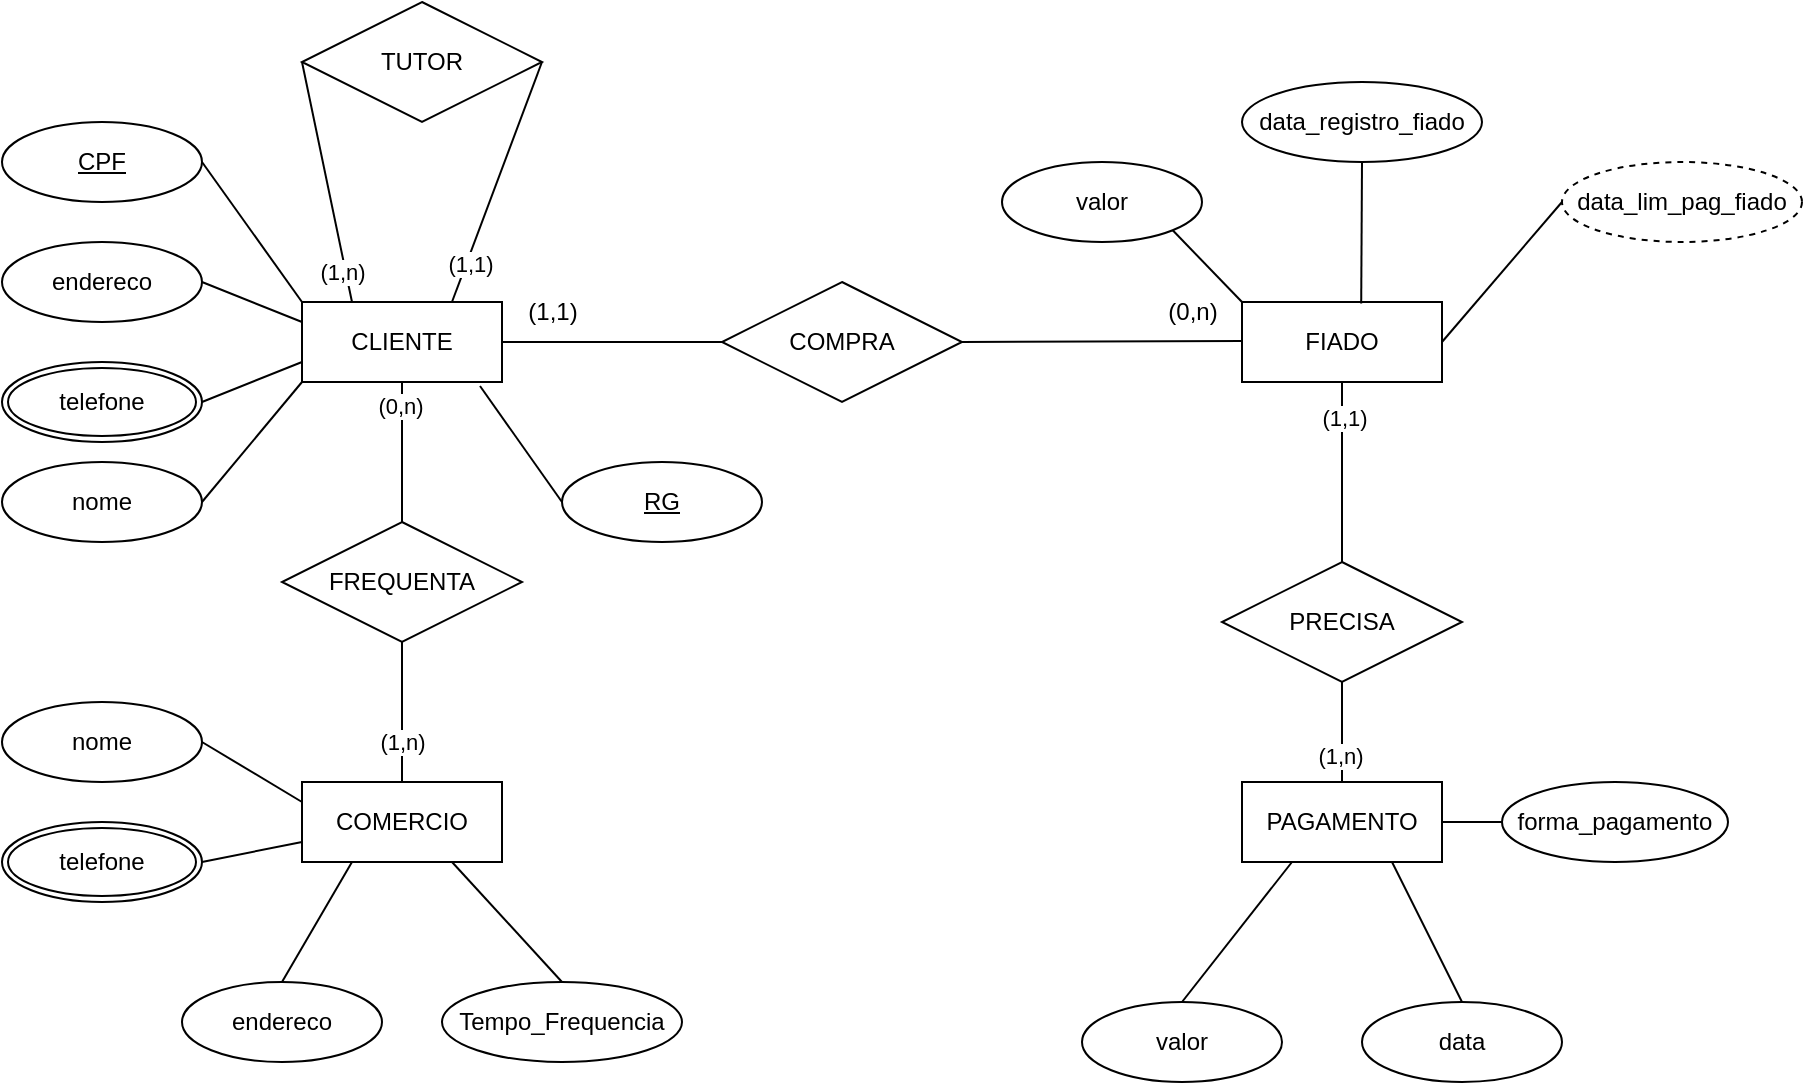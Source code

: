 <mxfile version="24.8.2" pages="2">
  <diagram name="Página-1" id="H_x78cTaKkCNTLGxYcIq">
    <mxGraphModel dx="2363" dy="901" grid="1" gridSize="10" guides="1" tooltips="1" connect="1" arrows="1" fold="1" page="1" pageScale="1" pageWidth="827" pageHeight="1169" math="0" shadow="0">
      <root>
        <mxCell id="0" />
        <mxCell id="1" parent="0" />
        <mxCell id="re6g2CSV4sLyiPW2fMnI-4" value="COMPRA" style="shape=rhombus;perimeter=rhombusPerimeter;whiteSpace=wrap;html=1;align=center;" parent="1" vertex="1">
          <mxGeometry x="340" y="160" width="120" height="60" as="geometry" />
        </mxCell>
        <mxCell id="re6g2CSV4sLyiPW2fMnI-5" value="PRECISA" style="shape=rhombus;perimeter=rhombusPerimeter;whiteSpace=wrap;html=1;align=center;" parent="1" vertex="1">
          <mxGeometry x="590" y="300" width="120" height="60" as="geometry" />
        </mxCell>
        <mxCell id="re6g2CSV4sLyiPW2fMnI-6" value="" style="endArrow=none;html=1;rounded=0;entryX=0;entryY=0.5;entryDx=0;entryDy=0;" parent="1" source="re6g2CSV4sLyiPW2fMnI-42" target="re6g2CSV4sLyiPW2fMnI-4" edge="1">
          <mxGeometry relative="1" as="geometry">
            <mxPoint x="190" y="189.5" as="sourcePoint" />
            <mxPoint x="320" y="190" as="targetPoint" />
          </mxGeometry>
        </mxCell>
        <mxCell id="re6g2CSV4sLyiPW2fMnI-8" value="" style="endArrow=none;html=1;rounded=0;exitX=1;exitY=0.5;exitDx=0;exitDy=0;exitPerimeter=0;" parent="1" source="re6g2CSV4sLyiPW2fMnI-4" edge="1">
          <mxGeometry relative="1" as="geometry">
            <mxPoint x="460" y="160" as="sourcePoint" />
            <mxPoint x="600" y="189.5" as="targetPoint" />
          </mxGeometry>
        </mxCell>
        <mxCell id="re6g2CSV4sLyiPW2fMnI-14" value="" style="endArrow=none;html=1;rounded=0;exitX=0.5;exitY=0;exitDx=0;exitDy=0;entryX=0.5;entryY=1;entryDx=0;entryDy=0;" parent="1" source="re6g2CSV4sLyiPW2fMnI-45" target="re6g2CSV4sLyiPW2fMnI-5" edge="1">
          <mxGeometry relative="1" as="geometry">
            <mxPoint x="440" y="400" as="sourcePoint" />
            <mxPoint x="490" y="330" as="targetPoint" />
          </mxGeometry>
        </mxCell>
        <mxCell id="MlSWp7oJJgWvvj7VK_8G-17" value="(1,n)" style="edgeLabel;html=1;align=center;verticalAlign=middle;resizable=0;points=[];" parent="re6g2CSV4sLyiPW2fMnI-14" vertex="1" connectable="0">
          <mxGeometry x="-0.467" y="1" relative="1" as="geometry">
            <mxPoint as="offset" />
          </mxGeometry>
        </mxCell>
        <mxCell id="re6g2CSV4sLyiPW2fMnI-15" value="" style="endArrow=none;html=1;rounded=0;entryX=0.5;entryY=1;entryDx=0;entryDy=0;exitX=0.5;exitY=0;exitDx=0;exitDy=0;" parent="1" source="re6g2CSV4sLyiPW2fMnI-5" target="re6g2CSV4sLyiPW2fMnI-44" edge="1">
          <mxGeometry relative="1" as="geometry">
            <mxPoint x="650" y="290" as="sourcePoint" />
            <mxPoint x="600" y="220" as="targetPoint" />
            <Array as="points" />
          </mxGeometry>
        </mxCell>
        <mxCell id="MlSWp7oJJgWvvj7VK_8G-18" value="(1,1)" style="edgeLabel;html=1;align=center;verticalAlign=middle;resizable=0;points=[];" parent="re6g2CSV4sLyiPW2fMnI-15" vertex="1" connectable="0">
          <mxGeometry x="0.616" y="-1" relative="1" as="geometry">
            <mxPoint as="offset" />
          </mxGeometry>
        </mxCell>
        <mxCell id="re6g2CSV4sLyiPW2fMnI-40" value="valor" style="ellipse;whiteSpace=wrap;html=1;align=center;" parent="1" vertex="1">
          <mxGeometry x="480" y="100" width="100" height="40" as="geometry" />
        </mxCell>
        <mxCell id="re6g2CSV4sLyiPW2fMnI-44" value="FIADO" style="whiteSpace=wrap;html=1;align=center;" parent="1" vertex="1">
          <mxGeometry x="600" y="170" width="100" height="40" as="geometry" />
        </mxCell>
        <mxCell id="re6g2CSV4sLyiPW2fMnI-45" value="PAGAMENTO" style="whiteSpace=wrap;html=1;align=center;" parent="1" vertex="1">
          <mxGeometry x="600" y="410" width="100" height="40" as="geometry" />
        </mxCell>
        <mxCell id="re6g2CSV4sLyiPW2fMnI-47" value="" style="endArrow=none;html=1;rounded=0;entryX=0.5;entryY=0;entryDx=0;entryDy=0;exitX=0.25;exitY=1;exitDx=0;exitDy=0;" parent="1" source="re6g2CSV4sLyiPW2fMnI-45" target="BJYtXct5z4qsTIUded3n-11" edge="1">
          <mxGeometry relative="1" as="geometry">
            <mxPoint x="330" y="330" as="sourcePoint" />
            <mxPoint x="730" y="520" as="targetPoint" />
          </mxGeometry>
        </mxCell>
        <mxCell id="re6g2CSV4sLyiPW2fMnI-48" value="" style="endArrow=none;html=1;rounded=0;entryX=0.5;entryY=0;entryDx=0;entryDy=0;exitX=0.75;exitY=1;exitDx=0;exitDy=0;" parent="1" source="re6g2CSV4sLyiPW2fMnI-45" target="BJYtXct5z4qsTIUded3n-12" edge="1">
          <mxGeometry relative="1" as="geometry">
            <mxPoint x="840" y="460" as="sourcePoint" />
            <mxPoint x="877" y="520" as="targetPoint" />
          </mxGeometry>
        </mxCell>
        <mxCell id="re6g2CSV4sLyiPW2fMnI-52" value="data_registro_fiado" style="ellipse;whiteSpace=wrap;html=1;align=center;" parent="1" vertex="1">
          <mxGeometry x="600" y="60" width="120" height="40" as="geometry" />
        </mxCell>
        <mxCell id="re6g2CSV4sLyiPW2fMnI-53" value="data_lim_pag_fiado" style="ellipse;whiteSpace=wrap;html=1;align=center;dashed=1;" parent="1" vertex="1">
          <mxGeometry x="760" y="100" width="120" height="40" as="geometry" />
        </mxCell>
        <mxCell id="re6g2CSV4sLyiPW2fMnI-55" value="" style="endArrow=none;html=1;rounded=0;exitX=0;exitY=0;exitDx=0;exitDy=0;entryX=1;entryY=1;entryDx=0;entryDy=0;" parent="1" source="re6g2CSV4sLyiPW2fMnI-44" target="re6g2CSV4sLyiPW2fMnI-40" edge="1">
          <mxGeometry relative="1" as="geometry">
            <mxPoint x="330" y="330" as="sourcePoint" />
            <mxPoint x="560" y="130" as="targetPoint" />
          </mxGeometry>
        </mxCell>
        <mxCell id="re6g2CSV4sLyiPW2fMnI-56" value="" style="endArrow=none;html=1;rounded=0;exitX=0.5;exitY=1;exitDx=0;exitDy=0;entryX=0.596;entryY=0.02;entryDx=0;entryDy=0;entryPerimeter=0;" parent="1" source="re6g2CSV4sLyiPW2fMnI-52" target="re6g2CSV4sLyiPW2fMnI-44" edge="1">
          <mxGeometry relative="1" as="geometry">
            <mxPoint x="330" y="330" as="sourcePoint" />
            <mxPoint x="490" y="330" as="targetPoint" />
          </mxGeometry>
        </mxCell>
        <mxCell id="re6g2CSV4sLyiPW2fMnI-57" value="" style="endArrow=none;html=1;rounded=0;exitX=0;exitY=0.5;exitDx=0;exitDy=0;entryX=1;entryY=0.5;entryDx=0;entryDy=0;" parent="1" source="re6g2CSV4sLyiPW2fMnI-53" target="re6g2CSV4sLyiPW2fMnI-44" edge="1">
          <mxGeometry relative="1" as="geometry">
            <mxPoint x="330" y="330" as="sourcePoint" />
            <mxPoint x="490" y="330" as="targetPoint" />
          </mxGeometry>
        </mxCell>
        <mxCell id="re6g2CSV4sLyiPW2fMnI-59" value="(1,1)" style="text;html=1;align=center;verticalAlign=middle;resizable=0;points=[];autosize=1;strokeColor=none;fillColor=none;" parent="1" vertex="1">
          <mxGeometry x="230" y="160" width="50" height="30" as="geometry" />
        </mxCell>
        <mxCell id="re6g2CSV4sLyiPW2fMnI-64" value="(0&lt;span style=&quot;color: rgba(0, 0, 0, 0); font-family: monospace; font-size: 0px; text-align: start;&quot;&gt;%3CmxGraphModel%3E%3Croot%3E%3CmxCell%20id%3D%220%22%2F%3E%3CmxCell%20id%3D%221%22%20parent%3D%220%22%2F%3E%3CmxCell%20id%3D%222%22%20value%3D%22(1%2Cn)%22%20style%3D%22text%3Bhtml%3D1%3Balign%3Dcenter%3BverticalAlign%3Dmiddle%3Bresizable%3D0%3Bpoints%3D%5B%5D%3Bautosize%3D1%3BstrokeColor%3Dnone%3BfillColor%3Dnone%3B%22%20vertex%3D%221%22%20parent%3D%221%22%3E%3CmxGeometry%20x%3D%22480%22%20y%3D%22390%22%20width%3D%2250%22%20height%3D%2230%22%20as%3D%22geometry%22%2F%3E%3C%2FmxCell%3E%3C%2Froot%3E%3C%2FmxGraphModel%3E&lt;/span&gt;,n)" style="text;html=1;align=center;verticalAlign=middle;resizable=0;points=[];autosize=1;strokeColor=none;fillColor=none;" parent="1" vertex="1">
          <mxGeometry x="550" y="160" width="50" height="30" as="geometry" />
        </mxCell>
        <mxCell id="re6g2CSV4sLyiPW2fMnI-66" value="&lt;u&gt;CPF&lt;/u&gt;" style="ellipse;whiteSpace=wrap;html=1;align=center;" parent="1" vertex="1">
          <mxGeometry x="-20" y="80" width="100" height="40" as="geometry" />
        </mxCell>
        <mxCell id="re6g2CSV4sLyiPW2fMnI-70" value="telefone" style="ellipse;shape=doubleEllipse;margin=3;whiteSpace=wrap;html=1;align=center;direction=west;" parent="1" vertex="1">
          <mxGeometry x="-20" y="200" width="100" height="40" as="geometry" />
        </mxCell>
        <mxCell id="re6g2CSV4sLyiPW2fMnI-73" value="nome" style="ellipse;whiteSpace=wrap;html=1;align=center;" parent="1" vertex="1">
          <mxGeometry x="-20" y="250" width="100" height="40" as="geometry" />
        </mxCell>
        <mxCell id="re6g2CSV4sLyiPW2fMnI-79" value="" style="endArrow=none;html=1;rounded=0;exitX=0;exitY=0.25;exitDx=0;exitDy=0;entryX=1;entryY=0.5;entryDx=0;entryDy=0;" parent="1" source="re6g2CSV4sLyiPW2fMnI-42" target="LVOqA41U3VMJLAs9Qb7j-1" edge="1">
          <mxGeometry relative="1" as="geometry">
            <mxPoint x="330" y="330" as="sourcePoint" />
            <mxPoint x="230.12" y="128.351" as="targetPoint" />
          </mxGeometry>
        </mxCell>
        <mxCell id="re6g2CSV4sLyiPW2fMnI-82" value="" style="endArrow=none;html=1;rounded=0;exitX=0;exitY=0;exitDx=0;exitDy=0;entryX=1;entryY=0.5;entryDx=0;entryDy=0;" parent="1" source="re6g2CSV4sLyiPW2fMnI-42" target="re6g2CSV4sLyiPW2fMnI-66" edge="1">
          <mxGeometry relative="1" as="geometry">
            <mxPoint x="160" y="180" as="sourcePoint" />
            <mxPoint x="144" y="142" as="targetPoint" />
          </mxGeometry>
        </mxCell>
        <mxCell id="re6g2CSV4sLyiPW2fMnI-95" value="" style="endArrow=none;html=1;rounded=0;exitX=0;exitY=0.75;exitDx=0;exitDy=0;entryX=0;entryY=0.5;entryDx=0;entryDy=0;" parent="1" source="re6g2CSV4sLyiPW2fMnI-42" target="re6g2CSV4sLyiPW2fMnI-70" edge="1">
          <mxGeometry relative="1" as="geometry">
            <mxPoint x="330" y="230" as="sourcePoint" />
            <mxPoint x="490" y="230" as="targetPoint" />
          </mxGeometry>
        </mxCell>
        <mxCell id="re6g2CSV4sLyiPW2fMnI-96" value="" style="endArrow=none;html=1;rounded=0;exitX=0;exitY=1;exitDx=0;exitDy=0;entryX=1;entryY=0.5;entryDx=0;entryDy=0;" parent="1" source="re6g2CSV4sLyiPW2fMnI-42" target="re6g2CSV4sLyiPW2fMnI-73" edge="1">
          <mxGeometry relative="1" as="geometry">
            <mxPoint x="330" y="230" as="sourcePoint" />
            <mxPoint x="490" y="230" as="targetPoint" />
          </mxGeometry>
        </mxCell>
        <mxCell id="LVOqA41U3VMJLAs9Qb7j-1" value="endereco" style="ellipse;whiteSpace=wrap;html=1;align=center;" parent="1" vertex="1">
          <mxGeometry x="-20" y="140" width="100" height="40" as="geometry" />
        </mxCell>
        <mxCell id="zbrbGDxgkOMjW0-SZFzq-2" value="" style="endArrow=none;html=1;rounded=0;entryX=0;entryY=0.5;entryDx=0;entryDy=0;" parent="1" target="re6g2CSV4sLyiPW2fMnI-42" edge="1">
          <mxGeometry relative="1" as="geometry">
            <mxPoint x="190" y="189.5" as="sourcePoint" />
            <mxPoint x="340" y="190" as="targetPoint" />
          </mxGeometry>
        </mxCell>
        <mxCell id="re6g2CSV4sLyiPW2fMnI-42" value="CLIENTE" style="whiteSpace=wrap;html=1;align=center;" parent="1" vertex="1">
          <mxGeometry x="130" y="170" width="100" height="40" as="geometry" />
        </mxCell>
        <mxCell id="zbrbGDxgkOMjW0-SZFzq-3" value="TUTOR" style="shape=rhombus;perimeter=rhombusPerimeter;whiteSpace=wrap;html=1;align=center;" parent="1" vertex="1">
          <mxGeometry x="130" y="20" width="120" height="60" as="geometry" />
        </mxCell>
        <mxCell id="BJYtXct5z4qsTIUded3n-4" value="forma_pagamento" style="ellipse;whiteSpace=wrap;html=1;align=center;" parent="1" vertex="1">
          <mxGeometry x="730" y="410" width="113" height="40" as="geometry" />
        </mxCell>
        <mxCell id="BJYtXct5z4qsTIUded3n-5" value="" style="endArrow=none;html=1;rounded=0;entryX=0;entryY=0.5;entryDx=0;entryDy=0;exitX=1;exitY=0.5;exitDx=0;exitDy=0;" parent="1" source="re6g2CSV4sLyiPW2fMnI-45" target="BJYtXct5z4qsTIUded3n-4" edge="1">
          <mxGeometry relative="1" as="geometry">
            <mxPoint x="835" y="460" as="sourcePoint" />
            <mxPoint x="887" y="530" as="targetPoint" />
          </mxGeometry>
        </mxCell>
        <mxCell id="BJYtXct5z4qsTIUded3n-7" value="" style="endArrow=none;html=1;rounded=0;entryX=0;entryY=0.5;entryDx=0;entryDy=0;exitX=0.25;exitY=0;exitDx=0;exitDy=0;" parent="1" source="re6g2CSV4sLyiPW2fMnI-42" target="zbrbGDxgkOMjW0-SZFzq-3" edge="1">
          <mxGeometry relative="1" as="geometry">
            <mxPoint x="240" y="200" as="sourcePoint" />
            <mxPoint x="350" y="200" as="targetPoint" />
          </mxGeometry>
        </mxCell>
        <mxCell id="BJYtXct5z4qsTIUded3n-10" value="(1,n)" style="edgeLabel;html=1;align=center;verticalAlign=middle;resizable=0;points=[];" parent="BJYtXct5z4qsTIUded3n-7" vertex="1" connectable="0">
          <mxGeometry x="-0.744" y="2" relative="1" as="geometry">
            <mxPoint as="offset" />
          </mxGeometry>
        </mxCell>
        <mxCell id="BJYtXct5z4qsTIUded3n-8" value="" style="endArrow=none;html=1;rounded=0;entryX=1;entryY=0.5;entryDx=0;entryDy=0;exitX=0.75;exitY=0;exitDx=0;exitDy=0;" parent="1" source="re6g2CSV4sLyiPW2fMnI-42" target="zbrbGDxgkOMjW0-SZFzq-3" edge="1">
          <mxGeometry relative="1" as="geometry">
            <mxPoint x="165" y="180" as="sourcePoint" />
            <mxPoint x="180" y="20" as="targetPoint" />
          </mxGeometry>
        </mxCell>
        <mxCell id="BJYtXct5z4qsTIUded3n-9" value="(1,1)" style="edgeLabel;html=1;align=center;verticalAlign=middle;resizable=0;points=[];" parent="BJYtXct5z4qsTIUded3n-8" vertex="1" connectable="0">
          <mxGeometry x="-0.669" y="-1" relative="1" as="geometry">
            <mxPoint as="offset" />
          </mxGeometry>
        </mxCell>
        <mxCell id="BJYtXct5z4qsTIUded3n-11" value="valor" style="ellipse;whiteSpace=wrap;html=1;align=center;" parent="1" vertex="1">
          <mxGeometry x="520" y="520" width="100" height="40" as="geometry" />
        </mxCell>
        <mxCell id="BJYtXct5z4qsTIUded3n-12" value="data" style="ellipse;whiteSpace=wrap;html=1;align=center;" parent="1" vertex="1">
          <mxGeometry x="660" y="520" width="100" height="40" as="geometry" />
        </mxCell>
        <mxCell id="N3fkKQqXuwRMNjPK7vJ--2" value="COMERCIO" style="whiteSpace=wrap;html=1;align=center;" parent="1" vertex="1">
          <mxGeometry x="130" y="410" width="100" height="40" as="geometry" />
        </mxCell>
        <mxCell id="N3fkKQqXuwRMNjPK7vJ--3" value="FREQUENTA" style="shape=rhombus;perimeter=rhombusPerimeter;whiteSpace=wrap;html=1;align=center;" parent="1" vertex="1">
          <mxGeometry x="120" y="280" width="120" height="60" as="geometry" />
        </mxCell>
        <mxCell id="N3fkKQqXuwRMNjPK7vJ--4" value="" style="endArrow=none;html=1;rounded=0;exitX=0.5;exitY=1;exitDx=0;exitDy=0;entryX=0.5;entryY=0;entryDx=0;entryDy=0;" parent="1" source="re6g2CSV4sLyiPW2fMnI-42" target="N3fkKQqXuwRMNjPK7vJ--3" edge="1">
          <mxGeometry relative="1" as="geometry">
            <mxPoint x="140" y="220" as="sourcePoint" />
            <mxPoint x="90" y="280" as="targetPoint" />
          </mxGeometry>
        </mxCell>
        <mxCell id="N3fkKQqXuwRMNjPK7vJ--6" value="(0,n)" style="edgeLabel;html=1;align=center;verticalAlign=middle;resizable=0;points=[];" parent="N3fkKQqXuwRMNjPK7vJ--4" vertex="1" connectable="0">
          <mxGeometry x="-0.657" y="-1" relative="1" as="geometry">
            <mxPoint as="offset" />
          </mxGeometry>
        </mxCell>
        <mxCell id="N3fkKQqXuwRMNjPK7vJ--5" value="" style="endArrow=none;html=1;rounded=0;exitX=0.5;exitY=1;exitDx=0;exitDy=0;entryX=0.5;entryY=0;entryDx=0;entryDy=0;" parent="1" source="N3fkKQqXuwRMNjPK7vJ--3" target="N3fkKQqXuwRMNjPK7vJ--2" edge="1">
          <mxGeometry relative="1" as="geometry">
            <mxPoint x="190" y="220" as="sourcePoint" />
            <mxPoint x="190" y="290" as="targetPoint" />
          </mxGeometry>
        </mxCell>
        <mxCell id="N3fkKQqXuwRMNjPK7vJ--14" value="(1,n)" style="edgeLabel;html=1;align=center;verticalAlign=middle;resizable=0;points=[];" parent="N3fkKQqXuwRMNjPK7vJ--5" vertex="1" connectable="0">
          <mxGeometry x="0.429" relative="1" as="geometry">
            <mxPoint as="offset" />
          </mxGeometry>
        </mxCell>
        <mxCell id="N3fkKQqXuwRMNjPK7vJ--8" value="nome" style="ellipse;whiteSpace=wrap;html=1;align=center;" parent="1" vertex="1">
          <mxGeometry x="-20" y="370" width="100" height="40" as="geometry" />
        </mxCell>
        <mxCell id="N3fkKQqXuwRMNjPK7vJ--9" value="telefone" style="ellipse;shape=doubleEllipse;margin=3;whiteSpace=wrap;html=1;align=center;direction=west;" parent="1" vertex="1">
          <mxGeometry x="-20" y="430" width="100" height="40" as="geometry" />
        </mxCell>
        <mxCell id="N3fkKQqXuwRMNjPK7vJ--10" value="endereco" style="ellipse;whiteSpace=wrap;html=1;align=center;" parent="1" vertex="1">
          <mxGeometry x="70" y="510" width="100" height="40" as="geometry" />
        </mxCell>
        <mxCell id="N3fkKQqXuwRMNjPK7vJ--11" value="Tempo_Frequencia" style="ellipse;whiteSpace=wrap;html=1;align=center;" parent="1" vertex="1">
          <mxGeometry x="200" y="510" width="120" height="40" as="geometry" />
        </mxCell>
        <mxCell id="N3fkKQqXuwRMNjPK7vJ--12" value="" style="endArrow=none;html=1;rounded=0;exitX=0;exitY=0.25;exitDx=0;exitDy=0;entryX=1;entryY=0.5;entryDx=0;entryDy=0;" parent="1" source="N3fkKQqXuwRMNjPK7vJ--2" target="N3fkKQqXuwRMNjPK7vJ--8" edge="1">
          <mxGeometry relative="1" as="geometry">
            <mxPoint x="140" y="220" as="sourcePoint" />
            <mxPoint x="90" y="280" as="targetPoint" />
          </mxGeometry>
        </mxCell>
        <mxCell id="N3fkKQqXuwRMNjPK7vJ--13" value="" style="endArrow=none;html=1;rounded=0;exitX=0;exitY=0.75;exitDx=0;exitDy=0;entryX=0;entryY=0.5;entryDx=0;entryDy=0;" parent="1" source="N3fkKQqXuwRMNjPK7vJ--2" target="N3fkKQqXuwRMNjPK7vJ--9" edge="1">
          <mxGeometry relative="1" as="geometry">
            <mxPoint x="150" y="230" as="sourcePoint" />
            <mxPoint x="100" y="290" as="targetPoint" />
          </mxGeometry>
        </mxCell>
        <mxCell id="N3fkKQqXuwRMNjPK7vJ--15" value="" style="endArrow=none;html=1;rounded=0;exitX=0.25;exitY=1;exitDx=0;exitDy=0;entryX=0.5;entryY=0;entryDx=0;entryDy=0;" parent="1" source="N3fkKQqXuwRMNjPK7vJ--2" target="N3fkKQqXuwRMNjPK7vJ--10" edge="1">
          <mxGeometry relative="1" as="geometry">
            <mxPoint x="140" y="450" as="sourcePoint" />
            <mxPoint x="90" y="460" as="targetPoint" />
          </mxGeometry>
        </mxCell>
        <mxCell id="N3fkKQqXuwRMNjPK7vJ--16" value="" style="endArrow=none;html=1;rounded=0;exitX=0.75;exitY=1;exitDx=0;exitDy=0;entryX=0.5;entryY=0;entryDx=0;entryDy=0;" parent="1" source="N3fkKQqXuwRMNjPK7vJ--2" target="N3fkKQqXuwRMNjPK7vJ--11" edge="1">
          <mxGeometry relative="1" as="geometry">
            <mxPoint x="150" y="460" as="sourcePoint" />
            <mxPoint x="100" y="470" as="targetPoint" />
          </mxGeometry>
        </mxCell>
        <mxCell id="N3fkKQqXuwRMNjPK7vJ--17" value="&lt;u&gt;RG&lt;/u&gt;" style="ellipse;whiteSpace=wrap;html=1;align=center;" parent="1" vertex="1">
          <mxGeometry x="260" y="250" width="100" height="40" as="geometry" />
        </mxCell>
        <mxCell id="N3fkKQqXuwRMNjPK7vJ--18" value="" style="endArrow=none;html=1;rounded=0;exitX=0.89;exitY=1.05;exitDx=0;exitDy=0;entryX=0;entryY=0.5;entryDx=0;entryDy=0;exitPerimeter=0;" parent="1" source="re6g2CSV4sLyiPW2fMnI-42" target="N3fkKQqXuwRMNjPK7vJ--17" edge="1">
          <mxGeometry relative="1" as="geometry">
            <mxPoint x="140" y="220" as="sourcePoint" />
            <mxPoint x="90" y="280" as="targetPoint" />
          </mxGeometry>
        </mxCell>
      </root>
    </mxGraphModel>
  </diagram>
  <diagram id="X7GJBiEf9XLPjE2NBKae" name="Página-2">
    <mxGraphModel grid="1" page="1" gridSize="10" guides="1" tooltips="1" connect="1" arrows="1" fold="1" pageScale="1" pageWidth="827" pageHeight="1169" math="0" shadow="0">
      <root>
        <mxCell id="0" />
        <mxCell id="1" parent="0" />
      </root>
    </mxGraphModel>
  </diagram>
</mxfile>
